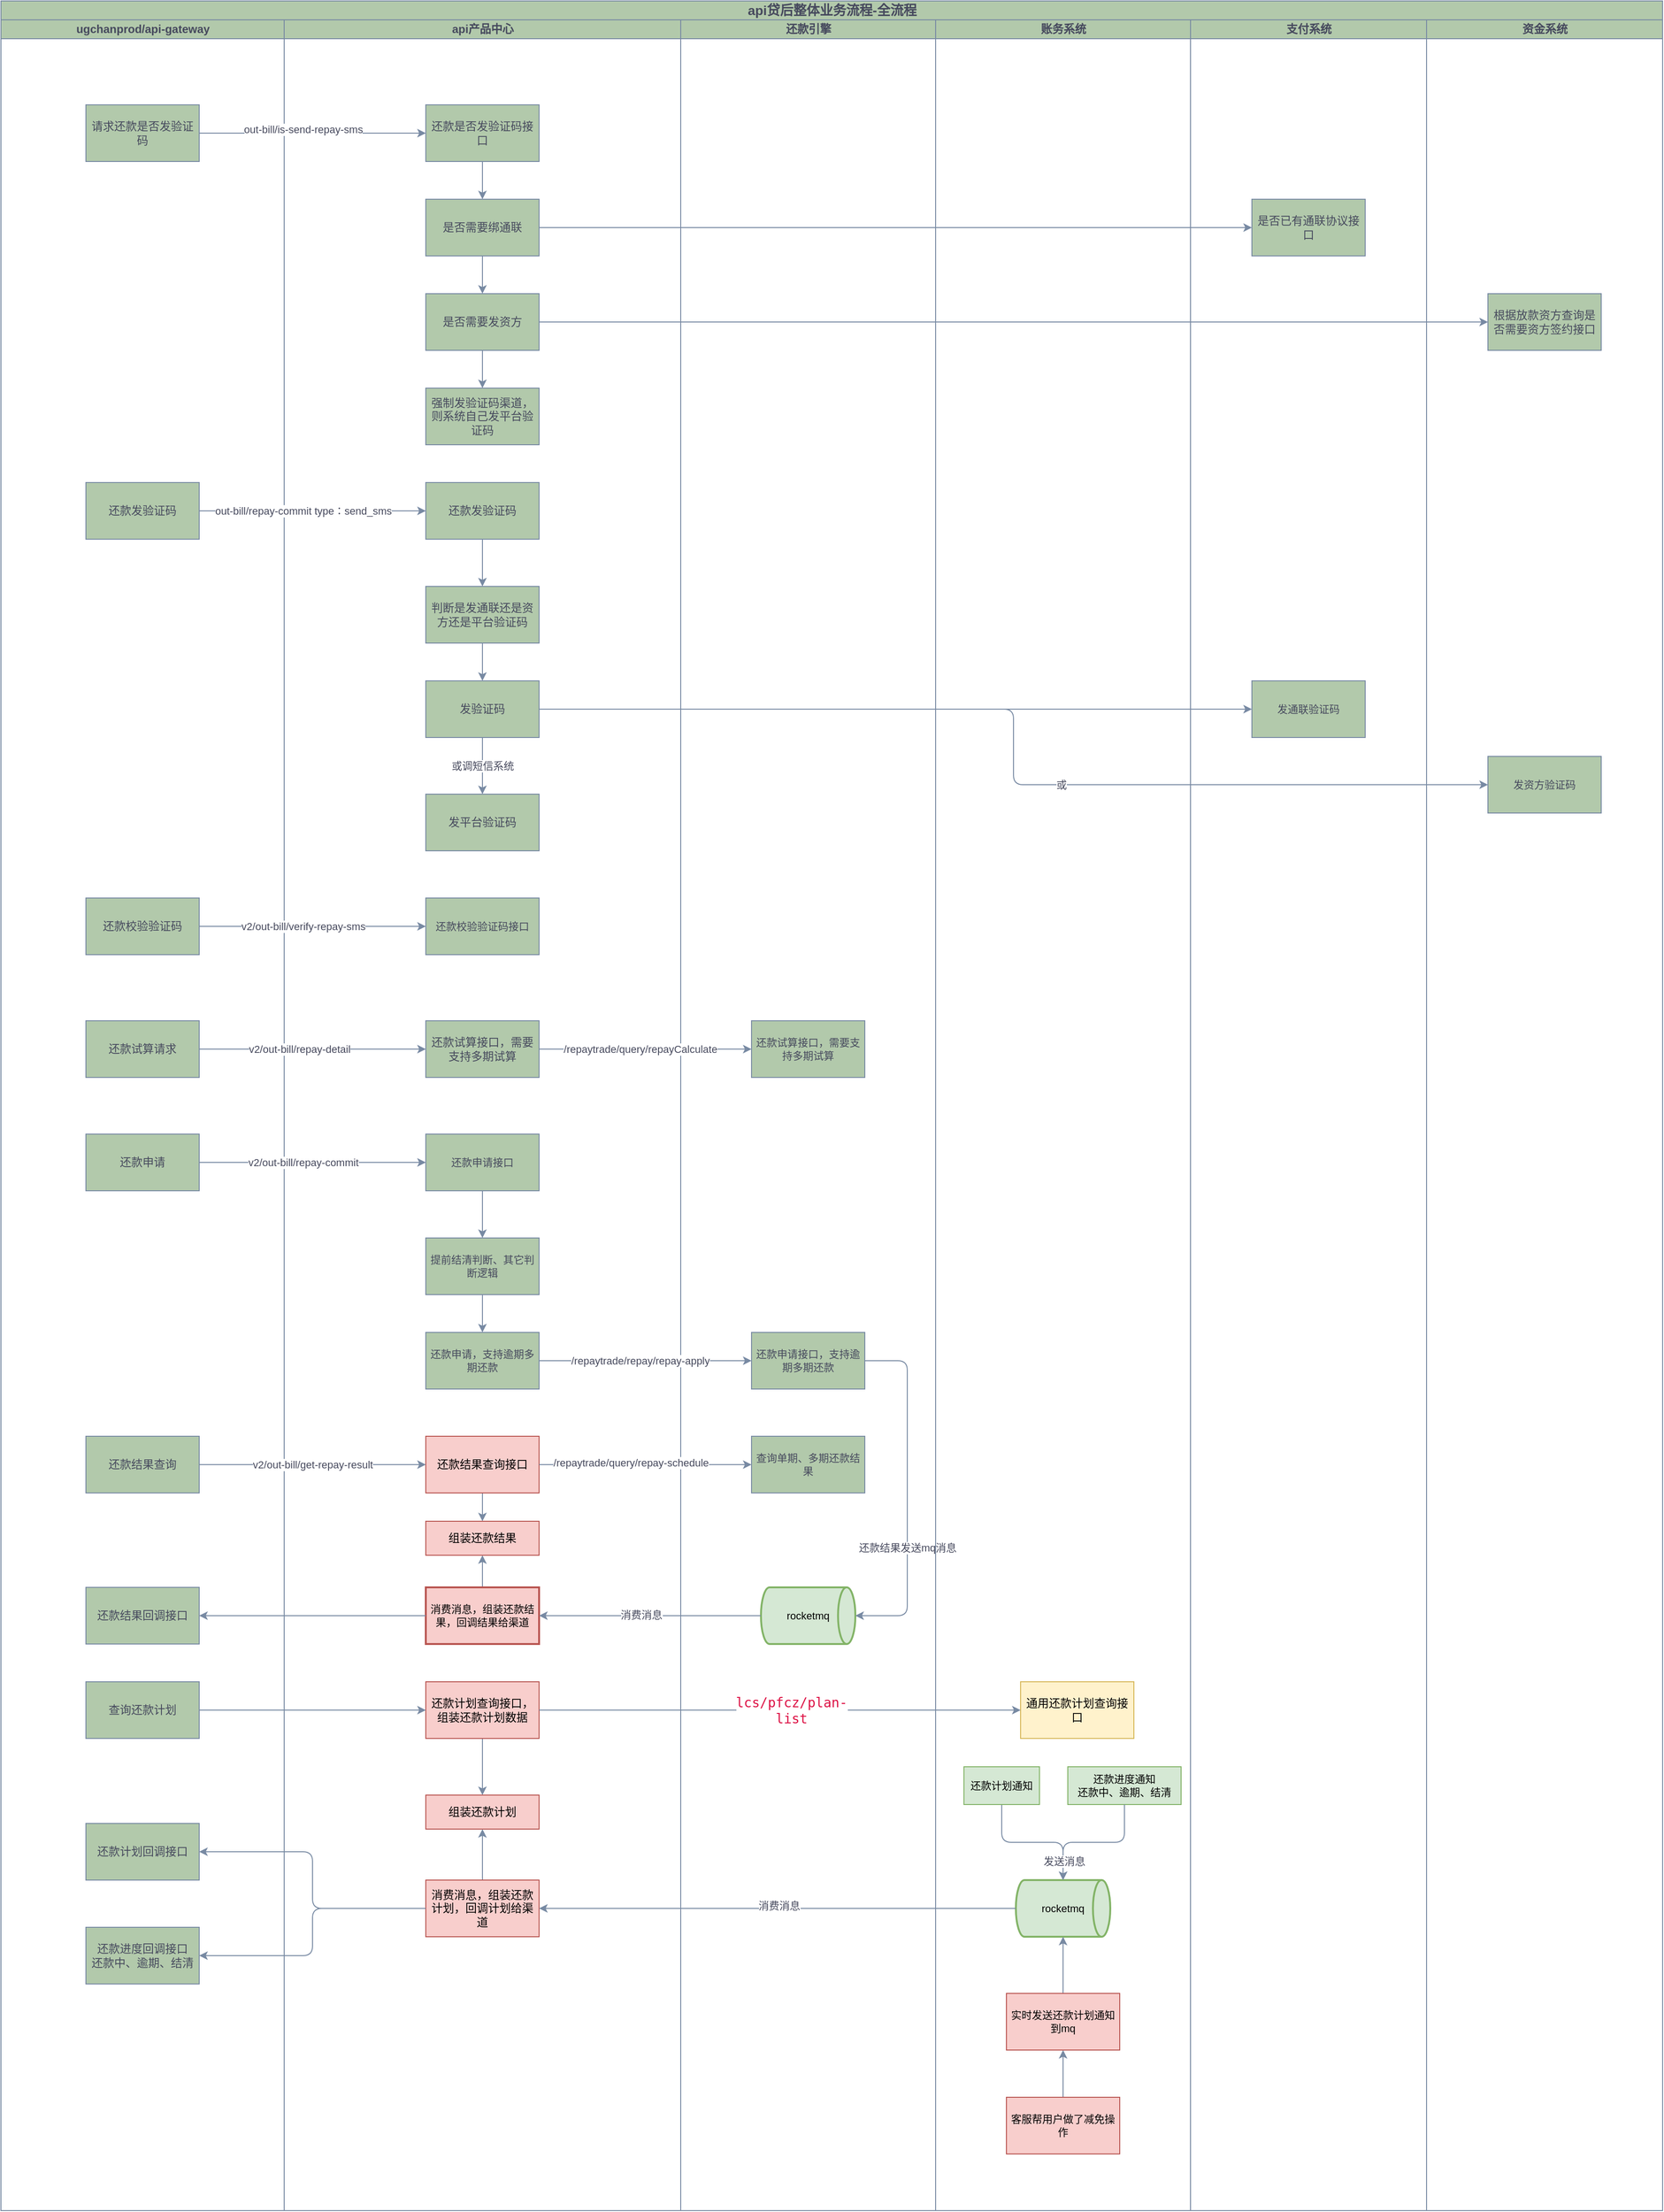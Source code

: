 <mxfile version="24.6.4" type="github">
  <diagram id="prtHgNgQTEPvFCAcTncT" name="Page-1">
    <mxGraphModel dx="1243" dy="754" grid="1" gridSize="10" guides="1" tooltips="1" connect="1" arrows="1" fold="1" page="1" pageScale="1" pageWidth="827" pageHeight="1169" math="0" shadow="0">
      <root>
        <mxCell id="0" />
        <mxCell id="1" parent="0" />
        <mxCell id="-heLOFPa16gDdDhZMKge-1" value="&lt;font style=&quot;font-size: 14px;&quot;&gt;api贷后整体业务流程-全流程&lt;/font&gt;" style="swimlane;childLayout=stackLayout;resizeParent=1;resizeParentMax=0;startSize=20;html=1;labelBackgroundColor=none;fillColor=#B2C9AB;strokeColor=#788AA3;fontColor=#46495D;" vertex="1" parent="1">
          <mxGeometry x="150" y="130" width="1760" height="2340" as="geometry" />
        </mxCell>
        <mxCell id="-heLOFPa16gDdDhZMKge-2" value="ugchanprod/api-gateway" style="swimlane;startSize=20;html=1;labelBackgroundColor=none;fillColor=#B2C9AB;strokeColor=#788AA3;fontColor=#46495D;" vertex="1" parent="-heLOFPa16gDdDhZMKge-1">
          <mxGeometry y="20" width="300" height="2320" as="geometry" />
        </mxCell>
        <mxCell id="-heLOFPa16gDdDhZMKge-8" value="请求还款是否发验证码" style="rounded=0;whiteSpace=wrap;html=1;strokeColor=#788AA3;fontColor=#46495D;fillColor=#B2C9AB;" vertex="1" parent="-heLOFPa16gDdDhZMKge-2">
          <mxGeometry x="90" y="90" width="120" height="60" as="geometry" />
        </mxCell>
        <mxCell id="-heLOFPa16gDdDhZMKge-41" value="还款校验验证码" style="rounded=0;whiteSpace=wrap;html=1;strokeColor=#788AA3;fontColor=#46495D;fillColor=#B2C9AB;" vertex="1" parent="-heLOFPa16gDdDhZMKge-2">
          <mxGeometry x="90" y="930" width="120" height="60" as="geometry" />
        </mxCell>
        <mxCell id="-heLOFPa16gDdDhZMKge-57" value="还款试算请求" style="rounded=0;whiteSpace=wrap;html=1;strokeColor=#788AA3;fontColor=#46495D;fillColor=#B2C9AB;" vertex="1" parent="-heLOFPa16gDdDhZMKge-2">
          <mxGeometry x="90" y="1060" width="120" height="60" as="geometry" />
        </mxCell>
        <mxCell id="-heLOFPa16gDdDhZMKge-68" value="还款结果查询" style="rounded=0;whiteSpace=wrap;html=1;strokeColor=#788AA3;fontColor=#46495D;fillColor=#B2C9AB;" vertex="1" parent="-heLOFPa16gDdDhZMKge-2">
          <mxGeometry x="90" y="1500" width="120" height="60" as="geometry" />
        </mxCell>
        <mxCell id="-heLOFPa16gDdDhZMKge-81" value="还款结果回调接口" style="rounded=0;whiteSpace=wrap;html=1;strokeColor=#788AA3;fontColor=#46495D;fillColor=#B2C9AB;" vertex="1" parent="-heLOFPa16gDdDhZMKge-2">
          <mxGeometry x="90" y="1660" width="120" height="60" as="geometry" />
        </mxCell>
        <mxCell id="-heLOFPa16gDdDhZMKge-83" value="查询还款计划" style="rounded=0;whiteSpace=wrap;html=1;strokeColor=#788AA3;fontColor=#46495D;fillColor=#B2C9AB;" vertex="1" parent="-heLOFPa16gDdDhZMKge-2">
          <mxGeometry x="90" y="1760" width="120" height="60" as="geometry" />
        </mxCell>
        <mxCell id="-heLOFPa16gDdDhZMKge-107" value="还款计划回调接口" style="rounded=0;whiteSpace=wrap;html=1;strokeColor=#788AA3;fontColor=#46495D;fillColor=#B2C9AB;" vertex="1" parent="-heLOFPa16gDdDhZMKge-2">
          <mxGeometry x="90" y="1910" width="120" height="60" as="geometry" />
        </mxCell>
        <mxCell id="-heLOFPa16gDdDhZMKge-108" value="还款进度回调接口&lt;div&gt;还款中、逾期、结清&lt;/div&gt;" style="rounded=0;whiteSpace=wrap;html=1;strokeColor=#788AA3;fontColor=#46495D;fillColor=#B2C9AB;" vertex="1" parent="-heLOFPa16gDdDhZMKge-2">
          <mxGeometry x="90" y="2020" width="120" height="60" as="geometry" />
        </mxCell>
        <mxCell id="-heLOFPa16gDdDhZMKge-3" value="api产品中心" style="swimlane;startSize=20;html=1;labelBackgroundColor=none;fillColor=#B2C9AB;strokeColor=#788AA3;fontColor=#46495D;" vertex="1" parent="-heLOFPa16gDdDhZMKge-1">
          <mxGeometry x="300" y="20" width="420" height="2320" as="geometry" />
        </mxCell>
        <mxCell id="-heLOFPa16gDdDhZMKge-12" value="" style="edgeStyle=orthogonalEdgeStyle;rounded=0;orthogonalLoop=1;jettySize=auto;html=1;strokeColor=#788AA3;fontColor=#46495D;fillColor=#B2C9AB;" edge="1" parent="-heLOFPa16gDdDhZMKge-3" source="-heLOFPa16gDdDhZMKge-9" target="-heLOFPa16gDdDhZMKge-11">
          <mxGeometry relative="1" as="geometry" />
        </mxCell>
        <mxCell id="-heLOFPa16gDdDhZMKge-9" value="还款是否发验证码接口" style="rounded=0;whiteSpace=wrap;html=1;strokeColor=#788AA3;fontColor=#46495D;fillColor=#B2C9AB;" vertex="1" parent="-heLOFPa16gDdDhZMKge-3">
          <mxGeometry x="150" y="90" width="120" height="60" as="geometry" />
        </mxCell>
        <mxCell id="-heLOFPa16gDdDhZMKge-14" value="" style="edgeStyle=orthogonalEdgeStyle;rounded=0;orthogonalLoop=1;jettySize=auto;html=1;strokeColor=#788AA3;fontColor=#46495D;fillColor=#B2C9AB;" edge="1" parent="-heLOFPa16gDdDhZMKge-3" source="-heLOFPa16gDdDhZMKge-11" target="-heLOFPa16gDdDhZMKge-13">
          <mxGeometry relative="1" as="geometry" />
        </mxCell>
        <mxCell id="-heLOFPa16gDdDhZMKge-11" value="是否需要绑通联" style="rounded=0;whiteSpace=wrap;html=1;strokeColor=#788AA3;fontColor=#46495D;fillColor=#B2C9AB;" vertex="1" parent="-heLOFPa16gDdDhZMKge-3">
          <mxGeometry x="150" y="190" width="120" height="60" as="geometry" />
        </mxCell>
        <mxCell id="-heLOFPa16gDdDhZMKge-20" value="" style="edgeStyle=orthogonalEdgeStyle;rounded=0;orthogonalLoop=1;jettySize=auto;html=1;strokeColor=#788AA3;fontColor=#46495D;fillColor=#B2C9AB;" edge="1" parent="-heLOFPa16gDdDhZMKge-3" source="-heLOFPa16gDdDhZMKge-13" target="-heLOFPa16gDdDhZMKge-19">
          <mxGeometry relative="1" as="geometry" />
        </mxCell>
        <mxCell id="-heLOFPa16gDdDhZMKge-13" value="是否需要发资方" style="rounded=0;whiteSpace=wrap;html=1;strokeColor=#788AA3;fontColor=#46495D;fillColor=#B2C9AB;" vertex="1" parent="-heLOFPa16gDdDhZMKge-3">
          <mxGeometry x="150" y="290" width="120" height="60" as="geometry" />
        </mxCell>
        <mxCell id="-heLOFPa16gDdDhZMKge-19" value="强制发验证码渠道，则系统自己发平台验证码" style="rounded=0;whiteSpace=wrap;html=1;strokeColor=#788AA3;fontColor=#46495D;fillColor=#B2C9AB;" vertex="1" parent="-heLOFPa16gDdDhZMKge-3">
          <mxGeometry x="150" y="390" width="120" height="60" as="geometry" />
        </mxCell>
        <mxCell id="-heLOFPa16gDdDhZMKge-21" value="还款发验证码" style="rounded=0;whiteSpace=wrap;html=1;strokeColor=#788AA3;fontColor=#46495D;fillColor=#B2C9AB;" vertex="1" parent="-heLOFPa16gDdDhZMKge-3">
          <mxGeometry x="-210" y="490" width="120" height="60" as="geometry" />
        </mxCell>
        <mxCell id="-heLOFPa16gDdDhZMKge-28" value="" style="edgeStyle=orthogonalEdgeStyle;shape=connector;curved=0;rounded=1;orthogonalLoop=1;jettySize=auto;html=1;strokeColor=#788AA3;strokeWidth=1;align=center;verticalAlign=middle;fontFamily=Helvetica;fontSize=11;fontColor=#46495D;labelBackgroundColor=default;endArrow=classic;fillColor=#B2C9AB;" edge="1" parent="-heLOFPa16gDdDhZMKge-3" source="-heLOFPa16gDdDhZMKge-25" target="-heLOFPa16gDdDhZMKge-27">
          <mxGeometry relative="1" as="geometry" />
        </mxCell>
        <mxCell id="-heLOFPa16gDdDhZMKge-25" value="还款发验证码" style="rounded=0;whiteSpace=wrap;html=1;strokeColor=#788AA3;fontColor=#46495D;fillColor=#B2C9AB;" vertex="1" parent="-heLOFPa16gDdDhZMKge-3">
          <mxGeometry x="150" y="490" width="120" height="60" as="geometry" />
        </mxCell>
        <mxCell id="-heLOFPa16gDdDhZMKge-30" value="" style="edgeStyle=orthogonalEdgeStyle;shape=connector;curved=0;rounded=1;orthogonalLoop=1;jettySize=auto;html=1;strokeColor=#788AA3;strokeWidth=1;align=center;verticalAlign=middle;fontFamily=Helvetica;fontSize=11;fontColor=#46495D;labelBackgroundColor=default;endArrow=classic;fillColor=#B2C9AB;" edge="1" parent="-heLOFPa16gDdDhZMKge-3" source="-heLOFPa16gDdDhZMKge-27" target="-heLOFPa16gDdDhZMKge-29">
          <mxGeometry relative="1" as="geometry" />
        </mxCell>
        <mxCell id="-heLOFPa16gDdDhZMKge-27" value="判断是发通联还是资方还是平台验证码" style="rounded=0;whiteSpace=wrap;html=1;strokeColor=#788AA3;fontColor=#46495D;fillColor=#B2C9AB;" vertex="1" parent="-heLOFPa16gDdDhZMKge-3">
          <mxGeometry x="150" y="600" width="120" height="60" as="geometry" />
        </mxCell>
        <mxCell id="-heLOFPa16gDdDhZMKge-40" value="或调短信系统" style="edgeStyle=orthogonalEdgeStyle;shape=connector;curved=0;rounded=1;orthogonalLoop=1;jettySize=auto;html=1;strokeColor=#788AA3;strokeWidth=1;align=center;verticalAlign=middle;fontFamily=Helvetica;fontSize=11;fontColor=#46495D;labelBackgroundColor=default;endArrow=classic;fillColor=#B2C9AB;" edge="1" parent="-heLOFPa16gDdDhZMKge-3" source="-heLOFPa16gDdDhZMKge-29" target="-heLOFPa16gDdDhZMKge-39">
          <mxGeometry relative="1" as="geometry" />
        </mxCell>
        <mxCell id="-heLOFPa16gDdDhZMKge-29" value="发验证码" style="rounded=0;whiteSpace=wrap;html=1;strokeColor=#788AA3;fontColor=#46495D;fillColor=#B2C9AB;" vertex="1" parent="-heLOFPa16gDdDhZMKge-3">
          <mxGeometry x="150" y="700" width="120" height="60" as="geometry" />
        </mxCell>
        <mxCell id="-heLOFPa16gDdDhZMKge-26" style="edgeStyle=orthogonalEdgeStyle;rounded=1;orthogonalLoop=1;jettySize=auto;html=1;strokeColor=#788AA3;fontColor=#46495D;fillColor=#B2C9AB;curved=0;strokeWidth=1;" edge="1" parent="-heLOFPa16gDdDhZMKge-3" source="-heLOFPa16gDdDhZMKge-21" target="-heLOFPa16gDdDhZMKge-25">
          <mxGeometry relative="1" as="geometry" />
        </mxCell>
        <mxCell id="-heLOFPa16gDdDhZMKge-31" value="out-bill/repay-commit  type：send_sms" style="edgeLabel;html=1;align=center;verticalAlign=middle;resizable=0;points=[];strokeColor=#788AA3;fontFamily=Helvetica;fontSize=11;fontColor=#46495D;labelBackgroundColor=default;fillColor=#B2C9AB;" vertex="1" connectable="0" parent="-heLOFPa16gDdDhZMKge-26">
          <mxGeometry x="-0.333" y="-1" relative="1" as="geometry">
            <mxPoint x="30" y="-1" as="offset" />
          </mxGeometry>
        </mxCell>
        <mxCell id="-heLOFPa16gDdDhZMKge-39" value="发平台验证码" style="rounded=0;whiteSpace=wrap;html=1;strokeColor=#788AA3;fontColor=#46495D;fillColor=#B2C9AB;" vertex="1" parent="-heLOFPa16gDdDhZMKge-3">
          <mxGeometry x="150" y="820" width="120" height="60" as="geometry" />
        </mxCell>
        <mxCell id="-heLOFPa16gDdDhZMKge-42" value="还款校验验证码接口" style="rounded=0;whiteSpace=wrap;html=1;strokeColor=#788AA3;fontColor=#46495D;fillColor=#B2C9AB;fontFamily=Helvetica;fontSize=11;labelBackgroundColor=none;" vertex="1" parent="-heLOFPa16gDdDhZMKge-3">
          <mxGeometry x="150" y="930" width="120" height="60" as="geometry" />
        </mxCell>
        <mxCell id="-heLOFPa16gDdDhZMKge-45" value="还款申请" style="rounded=0;whiteSpace=wrap;html=1;strokeColor=#788AA3;fontColor=#46495D;fillColor=#B2C9AB;" vertex="1" parent="-heLOFPa16gDdDhZMKge-3">
          <mxGeometry x="-210" y="1180" width="120" height="60" as="geometry" />
        </mxCell>
        <mxCell id="-heLOFPa16gDdDhZMKge-52" value="" style="edgeStyle=orthogonalEdgeStyle;shape=connector;curved=0;rounded=1;orthogonalLoop=1;jettySize=auto;html=1;strokeColor=#788AA3;strokeWidth=1;align=center;verticalAlign=middle;fontFamily=Helvetica;fontSize=11;fontColor=#46495D;labelBackgroundColor=default;endArrow=classic;fillColor=#B2C9AB;" edge="1" parent="-heLOFPa16gDdDhZMKge-3" source="-heLOFPa16gDdDhZMKge-46" target="-heLOFPa16gDdDhZMKge-51">
          <mxGeometry relative="1" as="geometry" />
        </mxCell>
        <mxCell id="-heLOFPa16gDdDhZMKge-46" value="还款申请接口" style="rounded=0;whiteSpace=wrap;html=1;strokeColor=#788AA3;fontColor=#46495D;fillColor=#B2C9AB;fontFamily=Helvetica;fontSize=11;labelBackgroundColor=none;" vertex="1" parent="-heLOFPa16gDdDhZMKge-3">
          <mxGeometry x="150" y="1180" width="120" height="60" as="geometry" />
        </mxCell>
        <mxCell id="-heLOFPa16gDdDhZMKge-54" value="" style="edgeStyle=orthogonalEdgeStyle;shape=connector;curved=0;rounded=1;orthogonalLoop=1;jettySize=auto;html=1;strokeColor=#788AA3;strokeWidth=1;align=center;verticalAlign=middle;fontFamily=Helvetica;fontSize=11;fontColor=#46495D;labelBackgroundColor=default;endArrow=classic;fillColor=#B2C9AB;" edge="1" parent="-heLOFPa16gDdDhZMKge-3" source="-heLOFPa16gDdDhZMKge-51" target="-heLOFPa16gDdDhZMKge-53">
          <mxGeometry relative="1" as="geometry" />
        </mxCell>
        <mxCell id="-heLOFPa16gDdDhZMKge-51" value="提前结清判断、其它判断逻辑" style="rounded=0;whiteSpace=wrap;html=1;strokeColor=#788AA3;fontColor=#46495D;fillColor=#B2C9AB;fontFamily=Helvetica;fontSize=11;labelBackgroundColor=none;" vertex="1" parent="-heLOFPa16gDdDhZMKge-3">
          <mxGeometry x="150" y="1290" width="120" height="60" as="geometry" />
        </mxCell>
        <mxCell id="-heLOFPa16gDdDhZMKge-53" value="还款申请，支持逾期多期还款" style="rounded=0;whiteSpace=wrap;html=1;strokeColor=#788AA3;fontColor=#46495D;fillColor=#B2C9AB;fontFamily=Helvetica;fontSize=11;labelBackgroundColor=none;" vertex="1" parent="-heLOFPa16gDdDhZMKge-3">
          <mxGeometry x="150" y="1390" width="120" height="60" as="geometry" />
        </mxCell>
        <mxCell id="-heLOFPa16gDdDhZMKge-47" style="edgeStyle=orthogonalEdgeStyle;shape=connector;curved=0;rounded=1;orthogonalLoop=1;jettySize=auto;html=1;strokeColor=#788AA3;strokeWidth=1;align=center;verticalAlign=middle;fontFamily=Helvetica;fontSize=11;fontColor=#46495D;labelBackgroundColor=default;endArrow=classic;fillColor=#B2C9AB;" edge="1" parent="-heLOFPa16gDdDhZMKge-3" source="-heLOFPa16gDdDhZMKge-45" target="-heLOFPa16gDdDhZMKge-46">
          <mxGeometry relative="1" as="geometry" />
        </mxCell>
        <mxCell id="-heLOFPa16gDdDhZMKge-48" value="v2/out-bill/repay-commit" style="edgeLabel;html=1;align=center;verticalAlign=middle;resizable=0;points=[];strokeColor=#788AA3;fontFamily=Helvetica;fontSize=11;fontColor=#46495D;labelBackgroundColor=default;fillColor=#B2C9AB;" vertex="1" connectable="0" parent="-heLOFPa16gDdDhZMKge-47">
          <mxGeometry x="-0.308" y="-1" relative="1" as="geometry">
            <mxPoint x="27" y="-1" as="offset" />
          </mxGeometry>
        </mxCell>
        <mxCell id="-heLOFPa16gDdDhZMKge-60" value="还款试算接口，需要支持多期试算" style="rounded=0;whiteSpace=wrap;html=1;strokeColor=#788AA3;fontColor=#46495D;fillColor=#B2C9AB;" vertex="1" parent="-heLOFPa16gDdDhZMKge-3">
          <mxGeometry x="150" y="1060" width="120" height="60" as="geometry" />
        </mxCell>
        <mxCell id="-heLOFPa16gDdDhZMKge-102" style="edgeStyle=orthogonalEdgeStyle;shape=connector;curved=0;rounded=1;orthogonalLoop=1;jettySize=auto;html=1;entryX=0.5;entryY=0;entryDx=0;entryDy=0;strokeColor=#788AA3;strokeWidth=1;align=center;verticalAlign=middle;fontFamily=Helvetica;fontSize=11;fontColor=#46495D;labelBackgroundColor=default;endArrow=classic;fillColor=#B2C9AB;" edge="1" parent="-heLOFPa16gDdDhZMKge-3" source="-heLOFPa16gDdDhZMKge-69" target="-heLOFPa16gDdDhZMKge-101">
          <mxGeometry relative="1" as="geometry" />
        </mxCell>
        <mxCell id="-heLOFPa16gDdDhZMKge-69" value="还款结果查询接口" style="rounded=0;whiteSpace=wrap;html=1;strokeColor=#b85450;fillColor=#f8cecc;" vertex="1" parent="-heLOFPa16gDdDhZMKge-3">
          <mxGeometry x="150" y="1500" width="120" height="60" as="geometry" />
        </mxCell>
        <mxCell id="-heLOFPa16gDdDhZMKge-103" style="edgeStyle=orthogonalEdgeStyle;shape=connector;curved=0;rounded=1;orthogonalLoop=1;jettySize=auto;html=1;entryX=0.5;entryY=1;entryDx=0;entryDy=0;strokeColor=#788AA3;strokeWidth=1;align=center;verticalAlign=middle;fontFamily=Helvetica;fontSize=11;fontColor=#46495D;labelBackgroundColor=default;endArrow=classic;fillColor=#B2C9AB;" edge="1" parent="-heLOFPa16gDdDhZMKge-3" source="-heLOFPa16gDdDhZMKge-77" target="-heLOFPa16gDdDhZMKge-101">
          <mxGeometry relative="1" as="geometry" />
        </mxCell>
        <mxCell id="-heLOFPa16gDdDhZMKge-77" value="消费消息，组装还款结果，回调结果给渠道" style="whiteSpace=wrap;html=1;fontSize=11;fillColor=#f8cecc;strokeColor=#b85450;strokeWidth=2;labelBackgroundColor=none;" vertex="1" parent="-heLOFPa16gDdDhZMKge-3">
          <mxGeometry x="150" y="1660" width="120" height="60" as="geometry" />
        </mxCell>
        <mxCell id="-heLOFPa16gDdDhZMKge-105" style="edgeStyle=orthogonalEdgeStyle;shape=connector;curved=0;rounded=1;orthogonalLoop=1;jettySize=auto;html=1;strokeColor=#788AA3;strokeWidth=1;align=center;verticalAlign=middle;fontFamily=Helvetica;fontSize=11;fontColor=#46495D;labelBackgroundColor=default;endArrow=classic;fillColor=#B2C9AB;" edge="1" parent="-heLOFPa16gDdDhZMKge-3" source="-heLOFPa16gDdDhZMKge-84" target="-heLOFPa16gDdDhZMKge-104">
          <mxGeometry relative="1" as="geometry" />
        </mxCell>
        <mxCell id="-heLOFPa16gDdDhZMKge-84" value="还款计划查询接口，组装还款计划数据" style="rounded=0;whiteSpace=wrap;html=1;strokeColor=#b85450;fillColor=#f8cecc;" vertex="1" parent="-heLOFPa16gDdDhZMKge-3">
          <mxGeometry x="150" y="1760" width="120" height="60" as="geometry" />
        </mxCell>
        <mxCell id="-heLOFPa16gDdDhZMKge-106" style="edgeStyle=orthogonalEdgeStyle;shape=connector;curved=0;rounded=1;orthogonalLoop=1;jettySize=auto;html=1;entryX=0.5;entryY=1;entryDx=0;entryDy=0;strokeColor=#788AA3;strokeWidth=1;align=center;verticalAlign=middle;fontFamily=Helvetica;fontSize=11;fontColor=#46495D;labelBackgroundColor=default;endArrow=classic;fillColor=#B2C9AB;" edge="1" parent="-heLOFPa16gDdDhZMKge-3" source="-heLOFPa16gDdDhZMKge-97" target="-heLOFPa16gDdDhZMKge-104">
          <mxGeometry relative="1" as="geometry" />
        </mxCell>
        <mxCell id="-heLOFPa16gDdDhZMKge-97" value="消费消息，组装还款计划，回调计划给渠道" style="rounded=0;whiteSpace=wrap;html=1;strokeColor=#b85450;fillColor=#f8cecc;" vertex="1" parent="-heLOFPa16gDdDhZMKge-3">
          <mxGeometry x="150" y="1970" width="120" height="60" as="geometry" />
        </mxCell>
        <mxCell id="-heLOFPa16gDdDhZMKge-101" value="组装还款结果" style="rounded=0;whiteSpace=wrap;html=1;strokeColor=#b85450;fillColor=#f8cecc;" vertex="1" parent="-heLOFPa16gDdDhZMKge-3">
          <mxGeometry x="150" y="1590" width="120" height="36" as="geometry" />
        </mxCell>
        <mxCell id="-heLOFPa16gDdDhZMKge-104" value="组装还款计划" style="rounded=0;whiteSpace=wrap;html=1;strokeColor=#b85450;fillColor=#f8cecc;" vertex="1" parent="-heLOFPa16gDdDhZMKge-3">
          <mxGeometry x="150" y="1880" width="120" height="36" as="geometry" />
        </mxCell>
        <mxCell id="-heLOFPa16gDdDhZMKge-4" value="还款引擎" style="swimlane;startSize=20;html=1;labelBackgroundColor=none;fillColor=#B2C9AB;strokeColor=#788AA3;fontColor=#46495D;" vertex="1" parent="-heLOFPa16gDdDhZMKge-1">
          <mxGeometry x="720" y="20" width="270" height="2320" as="geometry" />
        </mxCell>
        <mxCell id="-heLOFPa16gDdDhZMKge-49" value="还款申请接口，支持逾期多期还款" style="rounded=0;whiteSpace=wrap;html=1;strokeColor=#788AA3;fontColor=#46495D;fillColor=#B2C9AB;fontFamily=Helvetica;fontSize=11;labelBackgroundColor=none;" vertex="1" parent="-heLOFPa16gDdDhZMKge-4">
          <mxGeometry x="75" y="1390" width="120" height="60" as="geometry" />
        </mxCell>
        <mxCell id="-heLOFPa16gDdDhZMKge-63" value="还款试算接口，需要支持多期试算" style="rounded=0;whiteSpace=wrap;html=1;strokeColor=#788AA3;fontColor=#46495D;fillColor=#B2C9AB;fontFamily=Helvetica;fontSize=11;labelBackgroundColor=none;" vertex="1" parent="-heLOFPa16gDdDhZMKge-4">
          <mxGeometry x="75" y="1060" width="120" height="60" as="geometry" />
        </mxCell>
        <mxCell id="-heLOFPa16gDdDhZMKge-72" value="查询单期、多期还款结果" style="rounded=0;whiteSpace=wrap;html=1;strokeColor=#788AA3;fontColor=#46495D;fillColor=#B2C9AB;fontFamily=Helvetica;fontSize=11;labelBackgroundColor=none;" vertex="1" parent="-heLOFPa16gDdDhZMKge-4">
          <mxGeometry x="75" y="1500" width="120" height="60" as="geometry" />
        </mxCell>
        <mxCell id="-heLOFPa16gDdDhZMKge-75" value="rocketmq" style="strokeWidth=2;html=1;shape=mxgraph.flowchart.direct_data;whiteSpace=wrap;strokeColor=#82b366;fontFamily=Helvetica;fontSize=11;labelBackgroundColor=none;fillColor=#d5e8d4;" vertex="1" parent="-heLOFPa16gDdDhZMKge-4">
          <mxGeometry x="85" y="1660" width="100" height="60" as="geometry" />
        </mxCell>
        <mxCell id="-heLOFPa16gDdDhZMKge-79" style="edgeStyle=orthogonalEdgeStyle;shape=connector;curved=0;rounded=1;orthogonalLoop=1;jettySize=auto;html=1;entryX=1;entryY=0.5;entryDx=0;entryDy=0;entryPerimeter=0;strokeColor=#788AA3;strokeWidth=1;align=center;verticalAlign=middle;fontFamily=Helvetica;fontSize=11;fontColor=#46495D;labelBackgroundColor=default;endArrow=classic;fillColor=#B2C9AB;exitX=1;exitY=0.5;exitDx=0;exitDy=0;" edge="1" parent="-heLOFPa16gDdDhZMKge-4" source="-heLOFPa16gDdDhZMKge-49" target="-heLOFPa16gDdDhZMKge-75">
          <mxGeometry relative="1" as="geometry">
            <Array as="points">
              <mxPoint x="240" y="1420" />
              <mxPoint x="240" y="1690" />
            </Array>
          </mxGeometry>
        </mxCell>
        <mxCell id="-heLOFPa16gDdDhZMKge-80" value="还款结果发送mq消息" style="edgeLabel;html=1;align=center;verticalAlign=middle;resizable=0;points=[];strokeColor=#788AA3;fontFamily=Helvetica;fontSize=11;fontColor=#46495D;labelBackgroundColor=default;fillColor=#B2C9AB;" vertex="1" connectable="0" parent="-heLOFPa16gDdDhZMKge-79">
          <mxGeometry x="0.314" relative="1" as="geometry">
            <mxPoint as="offset" />
          </mxGeometry>
        </mxCell>
        <mxCell id="-heLOFPa16gDdDhZMKge-5" value="账务系统" style="swimlane;startSize=20;html=1;labelBackgroundColor=none;fillColor=#B2C9AB;strokeColor=#788AA3;fontColor=#46495D;" vertex="1" parent="-heLOFPa16gDdDhZMKge-1">
          <mxGeometry x="990" y="20" width="270" height="2320" as="geometry" />
        </mxCell>
        <mxCell id="-heLOFPa16gDdDhZMKge-86" value="通用还款计划查询接口" style="rounded=0;whiteSpace=wrap;html=1;strokeColor=#d6b656;fillColor=#fff2cc;" vertex="1" parent="-heLOFPa16gDdDhZMKge-5">
          <mxGeometry x="90" y="1760" width="120" height="60" as="geometry" />
        </mxCell>
        <mxCell id="-heLOFPa16gDdDhZMKge-94" style="edgeStyle=orthogonalEdgeStyle;shape=connector;curved=0;rounded=1;orthogonalLoop=1;jettySize=auto;html=1;strokeColor=#788AA3;strokeWidth=1;align=center;verticalAlign=middle;fontFamily=Helvetica;fontSize=11;fontColor=#46495D;labelBackgroundColor=default;endArrow=classic;fillColor=#B2C9AB;" edge="1" parent="-heLOFPa16gDdDhZMKge-5" source="-heLOFPa16gDdDhZMKge-91" target="-heLOFPa16gDdDhZMKge-93">
          <mxGeometry relative="1" as="geometry" />
        </mxCell>
        <mxCell id="-heLOFPa16gDdDhZMKge-91" value="还款计划通知" style="rounded=0;whiteSpace=wrap;html=1;strokeColor=#82b366;fillColor=#d5e8d4;fontFamily=Helvetica;fontSize=11;labelBackgroundColor=none;" vertex="1" parent="-heLOFPa16gDdDhZMKge-5">
          <mxGeometry x="30" y="1850" width="80" height="40" as="geometry" />
        </mxCell>
        <mxCell id="-heLOFPa16gDdDhZMKge-92" value="还款进度通知&lt;div&gt;还款中、逾期、结清&lt;/div&gt;" style="rounded=0;whiteSpace=wrap;html=1;strokeColor=#82b366;fillColor=#d5e8d4;fontFamily=Helvetica;fontSize=11;labelBackgroundColor=none;" vertex="1" parent="-heLOFPa16gDdDhZMKge-5">
          <mxGeometry x="140" y="1850" width="120" height="40" as="geometry" />
        </mxCell>
        <mxCell id="-heLOFPa16gDdDhZMKge-93" value="rocketmq" style="strokeWidth=2;html=1;shape=mxgraph.flowchart.direct_data;whiteSpace=wrap;strokeColor=#82b366;fontFamily=Helvetica;fontSize=11;labelBackgroundColor=none;fillColor=#d5e8d4;" vertex="1" parent="-heLOFPa16gDdDhZMKge-5">
          <mxGeometry x="85" y="1970" width="100" height="60" as="geometry" />
        </mxCell>
        <mxCell id="-heLOFPa16gDdDhZMKge-95" style="edgeStyle=orthogonalEdgeStyle;shape=connector;curved=0;rounded=1;orthogonalLoop=1;jettySize=auto;html=1;entryX=0.5;entryY=0;entryDx=0;entryDy=0;entryPerimeter=0;strokeColor=#788AA3;strokeWidth=1;align=center;verticalAlign=middle;fontFamily=Helvetica;fontSize=11;fontColor=#46495D;labelBackgroundColor=default;endArrow=classic;fillColor=#B2C9AB;" edge="1" parent="-heLOFPa16gDdDhZMKge-5" source="-heLOFPa16gDdDhZMKge-92" target="-heLOFPa16gDdDhZMKge-93">
          <mxGeometry relative="1" as="geometry" />
        </mxCell>
        <mxCell id="-heLOFPa16gDdDhZMKge-96" value="发送消息" style="edgeLabel;html=1;align=center;verticalAlign=middle;resizable=0;points=[];strokeColor=#788AA3;fontFamily=Helvetica;fontSize=11;fontColor=#46495D;labelBackgroundColor=default;fillColor=#B2C9AB;" vertex="1" connectable="0" parent="-heLOFPa16gDdDhZMKge-95">
          <mxGeometry x="0.721" y="1" relative="1" as="geometry">
            <mxPoint as="offset" />
          </mxGeometry>
        </mxCell>
        <mxCell id="-heLOFPa16gDdDhZMKge-113" value="" style="edgeStyle=orthogonalEdgeStyle;shape=connector;curved=0;rounded=1;orthogonalLoop=1;jettySize=auto;html=1;strokeColor=#788AA3;strokeWidth=1;align=center;verticalAlign=middle;fontFamily=Helvetica;fontSize=11;fontColor=#46495D;labelBackgroundColor=default;endArrow=classic;fillColor=#B2C9AB;" edge="1" parent="-heLOFPa16gDdDhZMKge-5" source="-heLOFPa16gDdDhZMKge-111" target="-heLOFPa16gDdDhZMKge-112">
          <mxGeometry relative="1" as="geometry" />
        </mxCell>
        <mxCell id="-heLOFPa16gDdDhZMKge-111" value="客服帮用户做了减免操作" style="rounded=0;whiteSpace=wrap;html=1;strokeColor=#b85450;fontFamily=Helvetica;fontSize=11;labelBackgroundColor=none;fillColor=#f8cecc;" vertex="1" parent="-heLOFPa16gDdDhZMKge-5">
          <mxGeometry x="75" y="2200" width="120" height="60" as="geometry" />
        </mxCell>
        <mxCell id="-heLOFPa16gDdDhZMKge-114" value="" style="edgeStyle=orthogonalEdgeStyle;shape=connector;curved=0;rounded=1;orthogonalLoop=1;jettySize=auto;html=1;strokeColor=#788AA3;strokeWidth=1;align=center;verticalAlign=middle;fontFamily=Helvetica;fontSize=11;fontColor=#46495D;labelBackgroundColor=default;endArrow=classic;fillColor=#B2C9AB;" edge="1" parent="-heLOFPa16gDdDhZMKge-5" source="-heLOFPa16gDdDhZMKge-112" target="-heLOFPa16gDdDhZMKge-93">
          <mxGeometry relative="1" as="geometry" />
        </mxCell>
        <mxCell id="-heLOFPa16gDdDhZMKge-112" value="实时发送还款计划通知到mq" style="rounded=0;whiteSpace=wrap;html=1;strokeColor=#b85450;fontFamily=Helvetica;fontSize=11;labelBackgroundColor=none;fillColor=#f8cecc;" vertex="1" parent="-heLOFPa16gDdDhZMKge-5">
          <mxGeometry x="75" y="2090" width="120" height="60" as="geometry" />
        </mxCell>
        <mxCell id="-heLOFPa16gDdDhZMKge-6" value="支付系统" style="swimlane;startSize=20;html=1;labelBackgroundColor=none;fillColor=#B2C9AB;strokeColor=#788AA3;fontColor=#46495D;" vertex="1" parent="-heLOFPa16gDdDhZMKge-1">
          <mxGeometry x="1260" y="20" width="250" height="2320" as="geometry" />
        </mxCell>
        <mxCell id="-heLOFPa16gDdDhZMKge-15" value="是否已有通联协议接口" style="rounded=0;whiteSpace=wrap;html=1;strokeColor=#788AA3;fontColor=#46495D;fillColor=#B2C9AB;" vertex="1" parent="-heLOFPa16gDdDhZMKge-6">
          <mxGeometry x="65" y="190" width="120" height="60" as="geometry" />
        </mxCell>
        <mxCell id="-heLOFPa16gDdDhZMKge-32" value="发通联验证码" style="rounded=0;whiteSpace=wrap;html=1;strokeColor=#788AA3;fontColor=#46495D;fillColor=#B2C9AB;fontFamily=Helvetica;fontSize=11;labelBackgroundColor=none;" vertex="1" parent="-heLOFPa16gDdDhZMKge-6">
          <mxGeometry x="65" y="700" width="120" height="60" as="geometry" />
        </mxCell>
        <mxCell id="-heLOFPa16gDdDhZMKge-7" value="资金系统" style="swimlane;startSize=20;html=1;labelBackgroundColor=none;fillColor=#B2C9AB;strokeColor=#788AA3;fontColor=#46495D;" vertex="1" parent="-heLOFPa16gDdDhZMKge-1">
          <mxGeometry x="1510" y="20" width="250" height="2320" as="geometry" />
        </mxCell>
        <mxCell id="-heLOFPa16gDdDhZMKge-17" value="根据放款资方查询是否需要资方签约接口" style="rounded=0;whiteSpace=wrap;html=1;strokeColor=#788AA3;fontColor=#46495D;fillColor=#B2C9AB;" vertex="1" parent="-heLOFPa16gDdDhZMKge-7">
          <mxGeometry x="65" y="290" width="120" height="60" as="geometry" />
        </mxCell>
        <mxCell id="-heLOFPa16gDdDhZMKge-34" value="发资方验证码" style="rounded=0;whiteSpace=wrap;html=1;strokeColor=#788AA3;fontColor=#46495D;fillColor=#B2C9AB;fontFamily=Helvetica;fontSize=11;labelBackgroundColor=none;" vertex="1" parent="-heLOFPa16gDdDhZMKge-7">
          <mxGeometry x="65" y="780" width="120" height="60" as="geometry" />
        </mxCell>
        <mxCell id="-heLOFPa16gDdDhZMKge-10" style="edgeStyle=orthogonalEdgeStyle;rounded=0;orthogonalLoop=1;jettySize=auto;html=1;strokeColor=#788AA3;fontColor=#46495D;fillColor=#B2C9AB;" edge="1" parent="-heLOFPa16gDdDhZMKge-1" source="-heLOFPa16gDdDhZMKge-8" target="-heLOFPa16gDdDhZMKge-9">
          <mxGeometry relative="1" as="geometry" />
        </mxCell>
        <mxCell id="-heLOFPa16gDdDhZMKge-22" value="out-bill/is-send-repay-sms" style="edgeLabel;html=1;align=center;verticalAlign=middle;resizable=0;points=[];strokeColor=#788AA3;fontColor=#46495D;fillColor=#B2C9AB;" vertex="1" connectable="0" parent="-heLOFPa16gDdDhZMKge-10">
          <mxGeometry x="-0.083" y="4" relative="1" as="geometry">
            <mxPoint as="offset" />
          </mxGeometry>
        </mxCell>
        <mxCell id="-heLOFPa16gDdDhZMKge-16" style="edgeStyle=orthogonalEdgeStyle;rounded=0;orthogonalLoop=1;jettySize=auto;html=1;strokeColor=#788AA3;fontColor=#46495D;fillColor=#B2C9AB;" edge="1" parent="-heLOFPa16gDdDhZMKge-1" source="-heLOFPa16gDdDhZMKge-11" target="-heLOFPa16gDdDhZMKge-15">
          <mxGeometry relative="1" as="geometry" />
        </mxCell>
        <mxCell id="-heLOFPa16gDdDhZMKge-18" style="edgeStyle=orthogonalEdgeStyle;rounded=0;orthogonalLoop=1;jettySize=auto;html=1;strokeColor=#788AA3;fontColor=#46495D;fillColor=#B2C9AB;" edge="1" parent="-heLOFPa16gDdDhZMKge-1" source="-heLOFPa16gDdDhZMKge-13" target="-heLOFPa16gDdDhZMKge-17">
          <mxGeometry relative="1" as="geometry" />
        </mxCell>
        <mxCell id="-heLOFPa16gDdDhZMKge-36" style="edgeStyle=orthogonalEdgeStyle;shape=connector;curved=0;rounded=1;orthogonalLoop=1;jettySize=auto;html=1;entryX=0;entryY=0.5;entryDx=0;entryDy=0;strokeColor=#788AA3;strokeWidth=1;align=center;verticalAlign=middle;fontFamily=Helvetica;fontSize=11;fontColor=#46495D;labelBackgroundColor=default;endArrow=classic;fillColor=#B2C9AB;" edge="1" parent="-heLOFPa16gDdDhZMKge-1" source="-heLOFPa16gDdDhZMKge-29" target="-heLOFPa16gDdDhZMKge-32">
          <mxGeometry relative="1" as="geometry" />
        </mxCell>
        <mxCell id="-heLOFPa16gDdDhZMKge-37" style="edgeStyle=orthogonalEdgeStyle;shape=connector;curved=0;rounded=1;orthogonalLoop=1;jettySize=auto;html=1;entryX=0;entryY=0.5;entryDx=0;entryDy=0;strokeColor=#788AA3;strokeWidth=1;align=center;verticalAlign=middle;fontFamily=Helvetica;fontSize=11;fontColor=#46495D;labelBackgroundColor=default;endArrow=classic;fillColor=#B2C9AB;" edge="1" parent="-heLOFPa16gDdDhZMKge-1" source="-heLOFPa16gDdDhZMKge-29" target="-heLOFPa16gDdDhZMKge-34">
          <mxGeometry relative="1" as="geometry" />
        </mxCell>
        <mxCell id="-heLOFPa16gDdDhZMKge-38" value="或" style="edgeLabel;html=1;align=center;verticalAlign=middle;resizable=0;points=[];strokeColor=#788AA3;fontFamily=Helvetica;fontSize=11;fontColor=#46495D;labelBackgroundColor=default;fillColor=#B2C9AB;" vertex="1" connectable="0" parent="-heLOFPa16gDdDhZMKge-37">
          <mxGeometry x="0.167" relative="1" as="geometry">
            <mxPoint as="offset" />
          </mxGeometry>
        </mxCell>
        <mxCell id="-heLOFPa16gDdDhZMKge-43" style="edgeStyle=orthogonalEdgeStyle;shape=connector;curved=0;rounded=1;orthogonalLoop=1;jettySize=auto;html=1;strokeColor=#788AA3;strokeWidth=1;align=center;verticalAlign=middle;fontFamily=Helvetica;fontSize=11;fontColor=#46495D;labelBackgroundColor=default;endArrow=classic;fillColor=#B2C9AB;" edge="1" parent="-heLOFPa16gDdDhZMKge-1" source="-heLOFPa16gDdDhZMKge-41" target="-heLOFPa16gDdDhZMKge-42">
          <mxGeometry relative="1" as="geometry" />
        </mxCell>
        <mxCell id="-heLOFPa16gDdDhZMKge-44" value="v2/out-bill/verify-repay-sms" style="edgeLabel;html=1;align=center;verticalAlign=middle;resizable=0;points=[];strokeColor=#788AA3;fontFamily=Helvetica;fontSize=11;fontColor=#46495D;labelBackgroundColor=default;fillColor=#B2C9AB;" vertex="1" connectable="0" parent="-heLOFPa16gDdDhZMKge-43">
          <mxGeometry x="-0.225" y="2" relative="1" as="geometry">
            <mxPoint x="17" y="2" as="offset" />
          </mxGeometry>
        </mxCell>
        <mxCell id="-heLOFPa16gDdDhZMKge-61" style="edgeStyle=orthogonalEdgeStyle;shape=connector;curved=0;rounded=1;orthogonalLoop=1;jettySize=auto;html=1;entryX=0;entryY=0.5;entryDx=0;entryDy=0;strokeColor=#788AA3;strokeWidth=1;align=center;verticalAlign=middle;fontFamily=Helvetica;fontSize=11;fontColor=#46495D;labelBackgroundColor=default;endArrow=classic;fillColor=#B2C9AB;" edge="1" parent="-heLOFPa16gDdDhZMKge-1" source="-heLOFPa16gDdDhZMKge-57" target="-heLOFPa16gDdDhZMKge-60">
          <mxGeometry relative="1" as="geometry" />
        </mxCell>
        <mxCell id="-heLOFPa16gDdDhZMKge-62" value="v2/out-bill/repay-detail" style="edgeLabel;html=1;align=center;verticalAlign=middle;resizable=0;points=[];strokeColor=#788AA3;fontFamily=Helvetica;fontSize=11;fontColor=#46495D;labelBackgroundColor=default;fillColor=#B2C9AB;" vertex="1" connectable="0" parent="-heLOFPa16gDdDhZMKge-61">
          <mxGeometry x="-0.117" relative="1" as="geometry">
            <mxPoint as="offset" />
          </mxGeometry>
        </mxCell>
        <mxCell id="-heLOFPa16gDdDhZMKge-64" style="edgeStyle=orthogonalEdgeStyle;shape=connector;curved=0;rounded=1;orthogonalLoop=1;jettySize=auto;html=1;strokeColor=#788AA3;strokeWidth=1;align=center;verticalAlign=middle;fontFamily=Helvetica;fontSize=11;fontColor=#46495D;labelBackgroundColor=default;endArrow=classic;fillColor=#B2C9AB;" edge="1" parent="-heLOFPa16gDdDhZMKge-1" source="-heLOFPa16gDdDhZMKge-60" target="-heLOFPa16gDdDhZMKge-63">
          <mxGeometry relative="1" as="geometry" />
        </mxCell>
        <mxCell id="-heLOFPa16gDdDhZMKge-65" value="/repaytrade/query/repayCalculate" style="edgeLabel;html=1;align=center;verticalAlign=middle;resizable=0;points=[];strokeColor=#788AA3;fontFamily=Helvetica;fontSize=11;fontColor=#46495D;labelBackgroundColor=default;fillColor=#B2C9AB;" vertex="1" connectable="0" parent="-heLOFPa16gDdDhZMKge-64">
          <mxGeometry x="-0.227" y="-2" relative="1" as="geometry">
            <mxPoint x="20" y="-2" as="offset" />
          </mxGeometry>
        </mxCell>
        <mxCell id="-heLOFPa16gDdDhZMKge-66" style="edgeStyle=orthogonalEdgeStyle;shape=connector;curved=0;rounded=1;orthogonalLoop=1;jettySize=auto;html=1;entryX=0;entryY=0.5;entryDx=0;entryDy=0;strokeColor=#788AA3;strokeWidth=1;align=center;verticalAlign=middle;fontFamily=Helvetica;fontSize=11;fontColor=#46495D;labelBackgroundColor=default;endArrow=classic;fillColor=#B2C9AB;" edge="1" parent="-heLOFPa16gDdDhZMKge-1" source="-heLOFPa16gDdDhZMKge-53" target="-heLOFPa16gDdDhZMKge-49">
          <mxGeometry relative="1" as="geometry" />
        </mxCell>
        <mxCell id="-heLOFPa16gDdDhZMKge-67" value="/repaytrade/repay/repay-apply" style="edgeLabel;html=1;align=center;verticalAlign=middle;resizable=0;points=[];strokeColor=#788AA3;fontFamily=Helvetica;fontSize=11;fontColor=#46495D;labelBackgroundColor=default;fillColor=#B2C9AB;" vertex="1" connectable="0" parent="-heLOFPa16gDdDhZMKge-66">
          <mxGeometry x="-0.191" y="3" relative="1" as="geometry">
            <mxPoint x="16" y="3" as="offset" />
          </mxGeometry>
        </mxCell>
        <mxCell id="-heLOFPa16gDdDhZMKge-70" style="edgeStyle=orthogonalEdgeStyle;shape=connector;curved=0;rounded=1;orthogonalLoop=1;jettySize=auto;html=1;entryX=0;entryY=0.5;entryDx=0;entryDy=0;strokeColor=#788AA3;strokeWidth=1;align=center;verticalAlign=middle;fontFamily=Helvetica;fontSize=11;fontColor=#46495D;labelBackgroundColor=default;endArrow=classic;fillColor=#B2C9AB;" edge="1" parent="-heLOFPa16gDdDhZMKge-1" source="-heLOFPa16gDdDhZMKge-68" target="-heLOFPa16gDdDhZMKge-69">
          <mxGeometry relative="1" as="geometry" />
        </mxCell>
        <mxCell id="-heLOFPa16gDdDhZMKge-71" value="v2/out-bill/get-repay-result" style="edgeLabel;html=1;align=center;verticalAlign=middle;resizable=0;points=[];strokeColor=#788AA3;fontFamily=Helvetica;fontSize=11;fontColor=#46495D;labelBackgroundColor=default;fillColor=#B2C9AB;" vertex="1" connectable="0" parent="-heLOFPa16gDdDhZMKge-70">
          <mxGeometry x="0.117" relative="1" as="geometry">
            <mxPoint x="-14" as="offset" />
          </mxGeometry>
        </mxCell>
        <mxCell id="-heLOFPa16gDdDhZMKge-73" style="edgeStyle=orthogonalEdgeStyle;shape=connector;curved=0;rounded=1;orthogonalLoop=1;jettySize=auto;html=1;strokeColor=#788AA3;strokeWidth=1;align=center;verticalAlign=middle;fontFamily=Helvetica;fontSize=11;fontColor=#46495D;labelBackgroundColor=default;endArrow=classic;fillColor=#B2C9AB;" edge="1" parent="-heLOFPa16gDdDhZMKge-1" source="-heLOFPa16gDdDhZMKge-69" target="-heLOFPa16gDdDhZMKge-72">
          <mxGeometry relative="1" as="geometry" />
        </mxCell>
        <mxCell id="-heLOFPa16gDdDhZMKge-74" value="/repaytrade/query/repay-schedule" style="edgeLabel;html=1;align=center;verticalAlign=middle;resizable=0;points=[];strokeColor=#788AA3;fontFamily=Helvetica;fontSize=11;fontColor=#46495D;labelBackgroundColor=default;fillColor=#B2C9AB;" vertex="1" connectable="0" parent="-heLOFPa16gDdDhZMKge-73">
          <mxGeometry x="-0.138" y="2" relative="1" as="geometry">
            <mxPoint as="offset" />
          </mxGeometry>
        </mxCell>
        <mxCell id="-heLOFPa16gDdDhZMKge-78" value="" style="edgeStyle=orthogonalEdgeStyle;shape=connector;curved=0;rounded=1;orthogonalLoop=1;jettySize=auto;html=1;strokeColor=#788AA3;strokeWidth=1;align=center;verticalAlign=middle;fontFamily=Helvetica;fontSize=11;fontColor=#46495D;labelBackgroundColor=default;endArrow=classic;fillColor=#B2C9AB;" edge="1" parent="-heLOFPa16gDdDhZMKge-1" source="-heLOFPa16gDdDhZMKge-75" target="-heLOFPa16gDdDhZMKge-77">
          <mxGeometry relative="1" as="geometry" />
        </mxCell>
        <mxCell id="-heLOFPa16gDdDhZMKge-100" value="消费消息" style="edgeLabel;html=1;align=center;verticalAlign=middle;resizable=0;points=[];strokeColor=#788AA3;fontFamily=Helvetica;fontSize=11;fontColor=#46495D;labelBackgroundColor=default;fillColor=#B2C9AB;" vertex="1" connectable="0" parent="-heLOFPa16gDdDhZMKge-78">
          <mxGeometry x="0.086" y="-1" relative="1" as="geometry">
            <mxPoint as="offset" />
          </mxGeometry>
        </mxCell>
        <mxCell id="-heLOFPa16gDdDhZMKge-82" style="edgeStyle=orthogonalEdgeStyle;shape=connector;curved=0;rounded=1;orthogonalLoop=1;jettySize=auto;html=1;entryX=1;entryY=0.5;entryDx=0;entryDy=0;strokeColor=#788AA3;strokeWidth=1;align=center;verticalAlign=middle;fontFamily=Helvetica;fontSize=11;fontColor=#46495D;labelBackgroundColor=default;endArrow=classic;fillColor=#B2C9AB;" edge="1" parent="-heLOFPa16gDdDhZMKge-1" source="-heLOFPa16gDdDhZMKge-77" target="-heLOFPa16gDdDhZMKge-81">
          <mxGeometry relative="1" as="geometry" />
        </mxCell>
        <mxCell id="-heLOFPa16gDdDhZMKge-85" style="edgeStyle=orthogonalEdgeStyle;shape=connector;curved=0;rounded=1;orthogonalLoop=1;jettySize=auto;html=1;entryX=0;entryY=0.5;entryDx=0;entryDy=0;strokeColor=#788AA3;strokeWidth=1;align=center;verticalAlign=middle;fontFamily=Helvetica;fontSize=11;fontColor=#46495D;labelBackgroundColor=default;endArrow=classic;fillColor=#B2C9AB;" edge="1" parent="-heLOFPa16gDdDhZMKge-1" source="-heLOFPa16gDdDhZMKge-83" target="-heLOFPa16gDdDhZMKge-84">
          <mxGeometry relative="1" as="geometry" />
        </mxCell>
        <mxCell id="-heLOFPa16gDdDhZMKge-89" style="edgeStyle=orthogonalEdgeStyle;shape=connector;curved=0;rounded=1;orthogonalLoop=1;jettySize=auto;html=1;entryX=0;entryY=0.5;entryDx=0;entryDy=0;strokeColor=#788AA3;strokeWidth=1;align=center;verticalAlign=middle;fontFamily=Helvetica;fontSize=11;fontColor=#46495D;labelBackgroundColor=default;endArrow=classic;fillColor=#B2C9AB;" edge="1" parent="-heLOFPa16gDdDhZMKge-1" source="-heLOFPa16gDdDhZMKge-84" target="-heLOFPa16gDdDhZMKge-86">
          <mxGeometry relative="1" as="geometry" />
        </mxCell>
        <mxCell id="-heLOFPa16gDdDhZMKge-90" value="&lt;span style=&quot;color: rgb(221, 17, 68); font-family: Consolas, monospace, tahoma, Arial; font-size: 14px; text-align: left; text-wrap: wrap;&quot;&gt;lcs/pfcz/plan-list&lt;/span&gt;" style="edgeLabel;html=1;align=center;verticalAlign=middle;resizable=0;points=[];strokeColor=#788AA3;fontFamily=Helvetica;fontSize=11;fontColor=#46495D;labelBackgroundColor=default;fillColor=#B2C9AB;" vertex="1" connectable="0" parent="-heLOFPa16gDdDhZMKge-89">
          <mxGeometry x="0.048" relative="1" as="geometry">
            <mxPoint as="offset" />
          </mxGeometry>
        </mxCell>
        <mxCell id="-heLOFPa16gDdDhZMKge-98" style="edgeStyle=orthogonalEdgeStyle;shape=connector;curved=0;rounded=1;orthogonalLoop=1;jettySize=auto;html=1;entryX=1;entryY=0.5;entryDx=0;entryDy=0;strokeColor=#788AA3;strokeWidth=1;align=center;verticalAlign=middle;fontFamily=Helvetica;fontSize=11;fontColor=#46495D;labelBackgroundColor=default;endArrow=classic;fillColor=#B2C9AB;" edge="1" parent="-heLOFPa16gDdDhZMKge-1" source="-heLOFPa16gDdDhZMKge-93" target="-heLOFPa16gDdDhZMKge-97">
          <mxGeometry relative="1" as="geometry" />
        </mxCell>
        <mxCell id="-heLOFPa16gDdDhZMKge-99" value="消费消息" style="edgeLabel;html=1;align=center;verticalAlign=middle;resizable=0;points=[];strokeColor=#788AA3;fontFamily=Helvetica;fontSize=11;fontColor=#46495D;labelBackgroundColor=default;fillColor=#B2C9AB;" vertex="1" connectable="0" parent="-heLOFPa16gDdDhZMKge-98">
          <mxGeometry x="-0.004" y="-3" relative="1" as="geometry">
            <mxPoint as="offset" />
          </mxGeometry>
        </mxCell>
        <mxCell id="-heLOFPa16gDdDhZMKge-109" style="edgeStyle=orthogonalEdgeStyle;shape=connector;curved=0;rounded=1;orthogonalLoop=1;jettySize=auto;html=1;strokeColor=#788AA3;strokeWidth=1;align=center;verticalAlign=middle;fontFamily=Helvetica;fontSize=11;fontColor=#46495D;labelBackgroundColor=default;endArrow=classic;fillColor=#B2C9AB;" edge="1" parent="-heLOFPa16gDdDhZMKge-1" source="-heLOFPa16gDdDhZMKge-97" target="-heLOFPa16gDdDhZMKge-107">
          <mxGeometry relative="1" as="geometry" />
        </mxCell>
        <mxCell id="-heLOFPa16gDdDhZMKge-110" style="edgeStyle=orthogonalEdgeStyle;shape=connector;curved=0;rounded=1;orthogonalLoop=1;jettySize=auto;html=1;entryX=1;entryY=0.5;entryDx=0;entryDy=0;strokeColor=#788AA3;strokeWidth=1;align=center;verticalAlign=middle;fontFamily=Helvetica;fontSize=11;fontColor=#46495D;labelBackgroundColor=default;endArrow=classic;fillColor=#B2C9AB;" edge="1" parent="-heLOFPa16gDdDhZMKge-1" source="-heLOFPa16gDdDhZMKge-97" target="-heLOFPa16gDdDhZMKge-108">
          <mxGeometry relative="1" as="geometry" />
        </mxCell>
      </root>
    </mxGraphModel>
  </diagram>
</mxfile>

